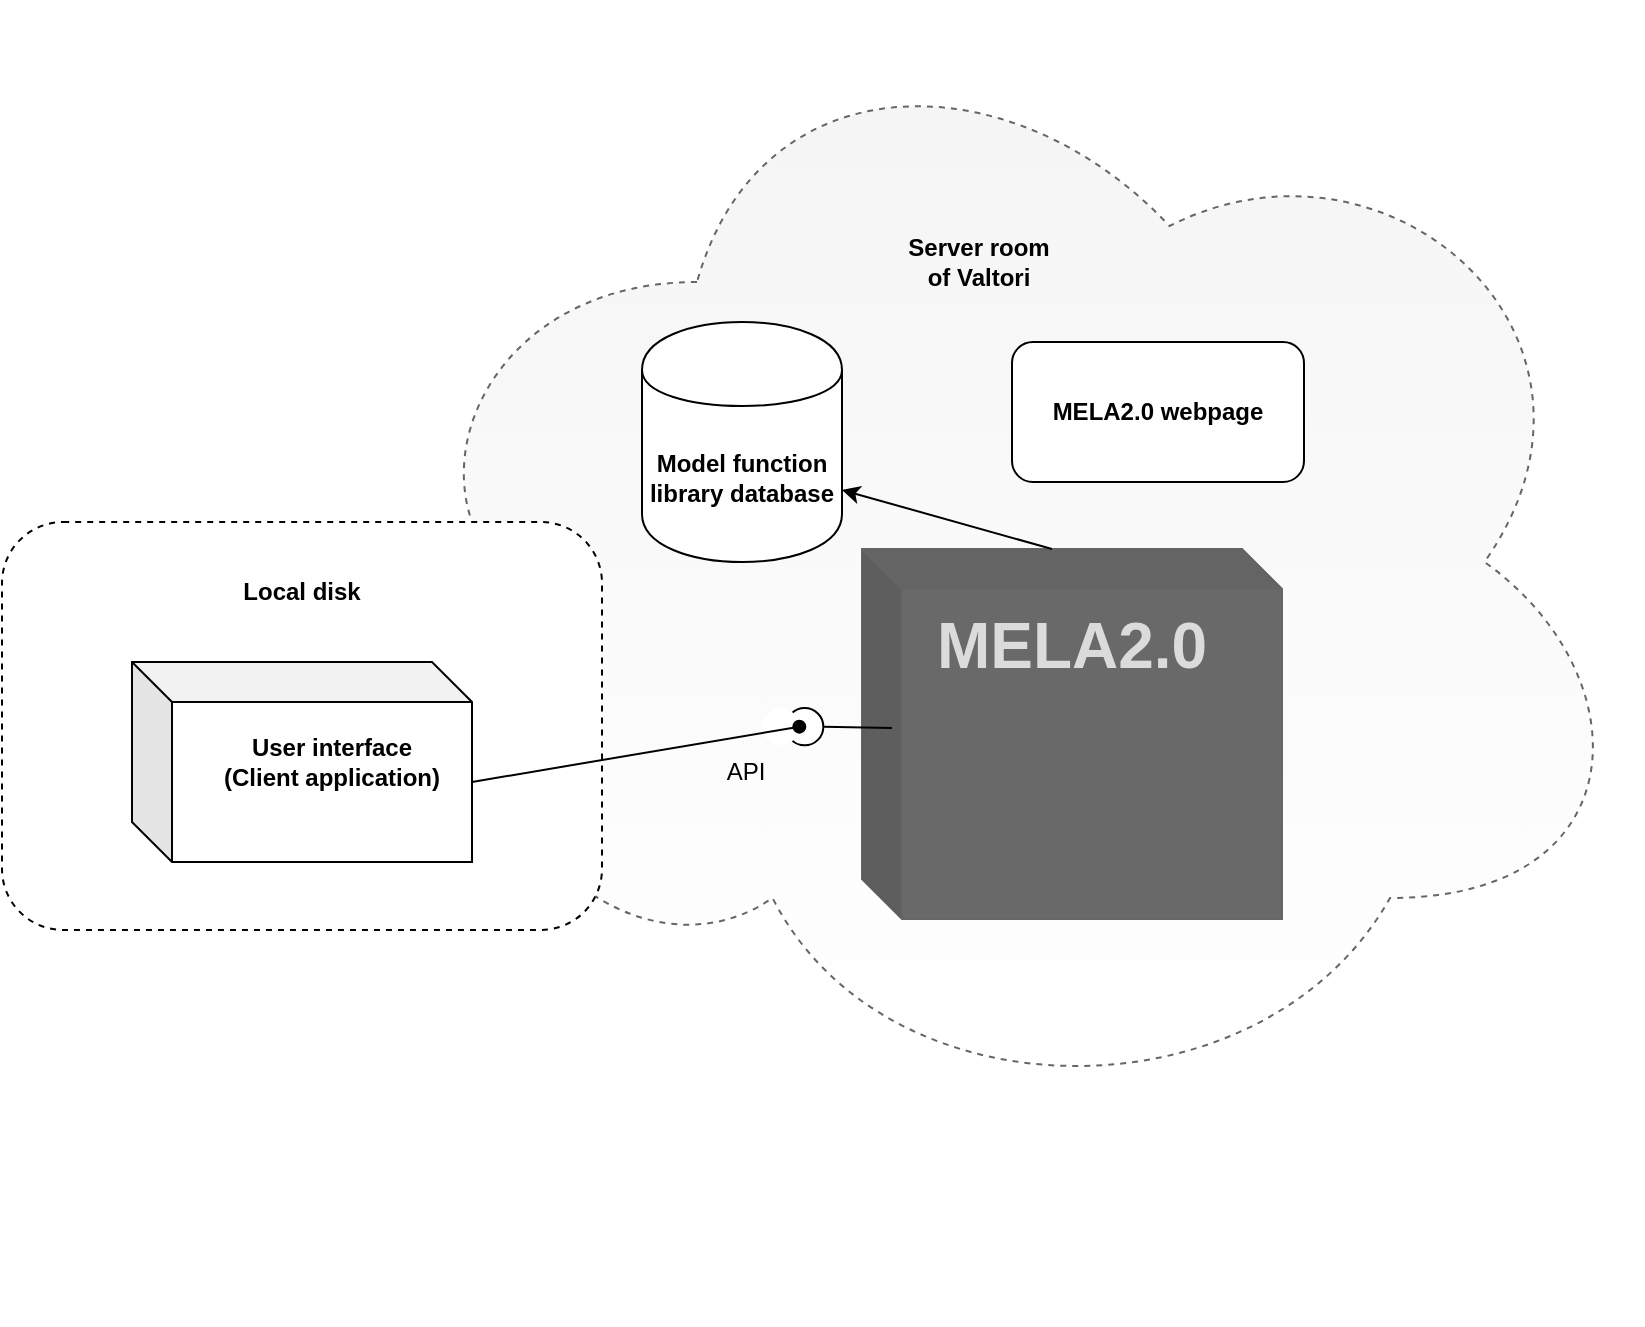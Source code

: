 <mxfile version="11.2.8" type="device" pages="1"><diagram id="8lhiOSgOTf0ZKKcOg08B" name="Page-1"><mxGraphModel dx="1422" dy="754" grid="1" gridSize="10" guides="1" tooltips="1" connect="1" arrows="1" fold="1" page="1" pageScale="1" pageWidth="827" pageHeight="1169" math="0" shadow="0"><root><mxCell id="0"/><mxCell id="1" parent="0"/><mxCell id="yoJNnNpF7kDcT4mHimxi-167" value="" style="ellipse;shape=cloud;whiteSpace=wrap;html=1;dashed=1;strokeColor=#666666;fillColor=#f5f5f5;fontColor=#333333;gradientColor=#ffffff;" parent="1" vertex="1"><mxGeometry x="550" y="120" width="630" height="560" as="geometry"/></mxCell><mxCell id="yoJNnNpF7kDcT4mHimxi-165" value="" style="rounded=1;whiteSpace=wrap;html=1;strokeColor=#000000;gradientColor=none;dashed=1;fillColor=#ffffff;" parent="1" vertex="1"><mxGeometry x="360" y="380" width="300" height="204" as="geometry"/></mxCell><mxCell id="yoJNnNpF7kDcT4mHimxi-137" value="" style="group;fontSize=12;" parent="1" vertex="1" connectable="0"><mxGeometry x="653.5" y="621.5" width="300" height="160" as="geometry"/></mxCell><mxCell id="yoJNnNpF7kDcT4mHimxi-148" value="" style="group" parent="1" vertex="1" connectable="0"><mxGeometry x="790" y="393.5" width="210" height="185" as="geometry"/></mxCell><mxCell id="yoJNnNpF7kDcT4mHimxi-127" value="" style="shape=cube;whiteSpace=wrap;html=1;boundedLbl=1;backgroundOutline=1;darkOpacity=0.05;darkOpacity2=0.1;fontSize=12;fillColor=#696969;strokeColor=#666666;fontColor=#333333;" parent="yoJNnNpF7kDcT4mHimxi-148" vertex="1"><mxGeometry width="210" height="185" as="geometry"/></mxCell><mxCell id="yoJNnNpF7kDcT4mHimxi-128" value="MELA2.0" style="text;html=1;strokeColor=none;fillColor=none;align=center;verticalAlign=middle;whiteSpace=wrap;rounded=0;fontSize=32;fontColor=#DBDBDB;fontStyle=1" parent="yoJNnNpF7kDcT4mHimxi-148" vertex="1"><mxGeometry x="37.8" y="26.429" width="134.4" height="44.048" as="geometry"/></mxCell><mxCell id="yoJNnNpF7kDcT4mHimxi-160" value="" style="group" parent="1" vertex="1" connectable="0"><mxGeometry x="425" y="450" width="170" height="100" as="geometry"/></mxCell><mxCell id="yoJNnNpF7kDcT4mHimxi-151" value="" style="shape=cube;whiteSpace=wrap;html=1;boundedLbl=1;backgroundOutline=1;darkOpacity=0.05;darkOpacity2=0.1;fontSize=12;" parent="yoJNnNpF7kDcT4mHimxi-160" vertex="1"><mxGeometry width="170" height="100" as="geometry"/></mxCell><mxCell id="yoJNnNpF7kDcT4mHimxi-152" value="User interface (Client application)" style="text;html=1;strokeColor=none;fillColor=none;align=center;verticalAlign=middle;whiteSpace=wrap;rounded=0;fontSize=12;fontColor=#000000;fontStyle=1" parent="yoJNnNpF7kDcT4mHimxi-160" vertex="1"><mxGeometry x="45" y="40" width="110" height="20" as="geometry"/></mxCell><mxCell id="yoJNnNpF7kDcT4mHimxi-166" value="Local disk" style="text;html=1;strokeColor=none;fillColor=none;align=center;verticalAlign=middle;whiteSpace=wrap;rounded=0;dashed=1;fontStyle=1" parent="1" vertex="1"><mxGeometry x="440" y="405" width="140" height="20" as="geometry"/></mxCell><mxCell id="yoJNnNpF7kDcT4mHimxi-168" value="Server room of Valtori" style="text;html=1;strokeColor=none;fillColor=none;align=center;verticalAlign=middle;whiteSpace=wrap;rounded=0;dashed=1;fontStyle=1" parent="1" vertex="1"><mxGeometry x="807" y="240" width="83" height="20" as="geometry"/></mxCell><mxCell id="yoJNnNpF7kDcT4mHimxi-174" value="MELA2.0 webpage" style="rounded=1;whiteSpace=wrap;html=1;fontStyle=1" parent="1" vertex="1"><mxGeometry x="865" y="290" width="146" height="70" as="geometry"/></mxCell><mxCell id="yoJNnNpF7kDcT4mHimxi-175" style="edgeStyle=none;rounded=0;orthogonalLoop=1;jettySize=auto;html=1;exitX=0;exitY=0;exitDx=95;exitDy=0;exitPerimeter=0;entryX=1;entryY=0.7;entryDx=0;entryDy=0;" parent="1" source="yoJNnNpF7kDcT4mHimxi-127" target="yoJNnNpF7kDcT4mHimxi-176" edge="1"><mxGeometry relative="1" as="geometry"><mxPoint x="810" y="353" as="targetPoint"/></mxGeometry></mxCell><mxCell id="yoJNnNpF7kDcT4mHimxi-176" value="Model function library database" style="shape=cylinder;whiteSpace=wrap;html=1;boundedLbl=1;backgroundOutline=1;strokeColor=#000000;fillColor=#ffffff;gradientColor=none;fontStyle=1" parent="1" vertex="1"><mxGeometry x="680" y="280" width="100" height="120" as="geometry"/></mxCell><mxCell id="NaKFgBLqxeVW6MJCRyf_-13" value="" style="group;direction=east;rotation=-90;" parent="1" vertex="1" connectable="0"><mxGeometry x="760" y="447" width="20" height="70" as="geometry"/></mxCell><mxCell id="NaKFgBLqxeVW6MJCRyf_-12" value="" style="group;direction=east;rotation=-90;" parent="NaKFgBLqxeVW6MJCRyf_-13" vertex="1" connectable="0"><mxGeometry x="-10" y="10" width="20" height="50" as="geometry"/></mxCell><mxCell id="NaKFgBLqxeVW6MJCRyf_-10" value="" style="group;direction=east;rotation=-90;" parent="NaKFgBLqxeVW6MJCRyf_-12" vertex="1" connectable="0"><mxGeometry width="20" height="50" as="geometry"/></mxCell><mxCell id="NaKFgBLqxeVW6MJCRyf_-8" value="" style="ellipse;whiteSpace=wrap;html=1;aspect=fixed;shadow=0;strokeColor=#000000;fillColor=#ffffff;direction=east;rotation=-90;" parent="NaKFgBLqxeVW6MJCRyf_-10" vertex="1"><mxGeometry x="2" y="16" width="18.667" height="18.667" as="geometry"/></mxCell><mxCell id="NaKFgBLqxeVW6MJCRyf_-9" value="" style="ellipse;whiteSpace=wrap;html=1;aspect=fixed;shadow=0;strokeColor=none;fillColor=#ffffff;direction=east;rotation=-90;" parent="NaKFgBLqxeVW6MJCRyf_-10" vertex="1"><mxGeometry x="-10" y="16" width="18.667" height="18.667" as="geometry"/></mxCell><mxCell id="NaKFgBLqxeVW6MJCRyf_-5" value="" style="endArrow=none;html=1;entryX=0.5;entryY=1;entryDx=0;entryDy=0;exitX=0.5;exitY=1;exitDx=0;exitDy=0;" parent="NaKFgBLqxeVW6MJCRyf_-10" target="NaKFgBLqxeVW6MJCRyf_-8" edge="1"><mxGeometry width="50" height="50" relative="1" as="geometry"><mxPoint x="55" y="26" as="sourcePoint"/><mxPoint x="35" y="145" as="targetPoint"/></mxGeometry></mxCell><mxCell id="yoJNnNpF7kDcT4mHimxi-159" style="edgeStyle=none;rounded=0;orthogonalLoop=1;jettySize=auto;html=1;exitX=0;exitY=0;exitDx=170;exitDy=60;exitPerimeter=0;endArrow=oval;endFill=1;entryX=0.5;entryY=1;entryDx=0;entryDy=0;" parent="1" source="yoJNnNpF7kDcT4mHimxi-151" target="NaKFgBLqxeVW6MJCRyf_-9" edge="1"><mxGeometry relative="1" as="geometry"><mxPoint x="720" y="490" as="targetPoint"/></mxGeometry></mxCell><mxCell id="NaKFgBLqxeVW6MJCRyf_-14" value="API" style="text;html=1;strokeColor=none;fillColor=none;align=center;verticalAlign=middle;whiteSpace=wrap;rounded=0;shadow=0;" parent="1" vertex="1"><mxGeometry x="712" y="494.5" width="40" height="20" as="geometry"/></mxCell></root></mxGraphModel></diagram></mxfile>